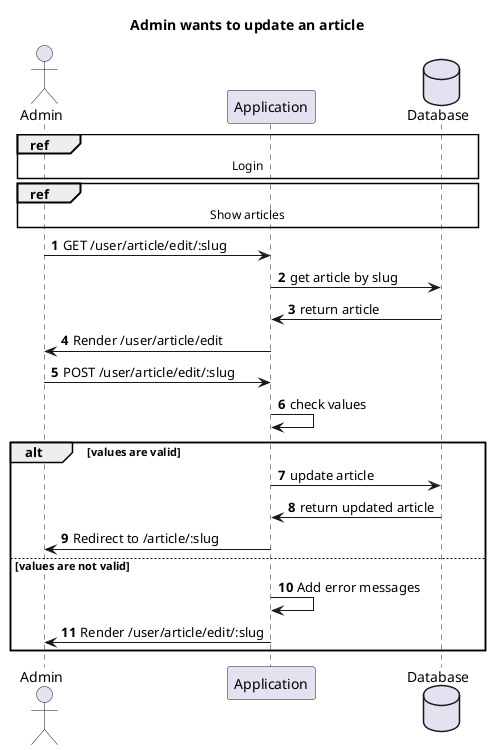 @startuml
autonumber
title       Admin wants to update an article
actor       Admin
participant Application
database    Database

ref over Admin, Application, Database: Login
ref over Admin, Application, Database: Show articles

Admin -> Application: GET /user/article/edit/:slug
Application -> Database: get article by slug
Database -> Application: return article
Application -> Admin: Render /user/article/edit
Admin -> Application: POST /user/article/edit/:slug
Application -> Application: check values
alt values are valid
    Application -> Database: update article
    Database -> Application: return updated article
    Application -> Admin: Redirect to /article/:slug
else values are not valid
    Application -> Application: Add error messages
    Application -> Admin: Render /user/article/edit/:slug
end

@enduml
